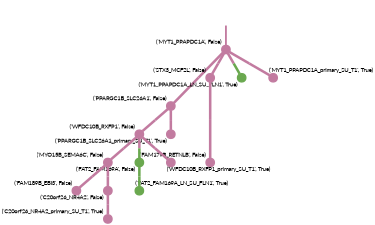 strict digraph  {
graph[splines=false]; nodesep=0.7; rankdir=TB; ranksep=0.6; forcelabels=true; dpi=600; size=2.5;
0 [color="#c27ba0ff", fillcolor="#c27ba0ff", fixedsize=true, fontname=Lato, fontsize="12pt", height="0.25", label="", penwidth=3, shape=circle, style=filled, xlabel="('MYT1_PPAPDC1A', False)"];
2 [color="#c27ba0ff", fillcolor="#c27ba0ff", fixedsize=true, fontname=Lato, fontsize="12pt", height="0.25", label="", penwidth=3, shape=circle, style=filled, xlabel="('PPARGC1B_SLC26A1', False)"];
3 [color="#c27ba0ff", fillcolor="#c27ba0ff", fixedsize=true, fontname=Lato, fontsize="12pt", height="0.25", label="", penwidth=3, shape=circle, style=filled, xlabel="('STX3_MCF2L', False)"];
9 [color="#6aa84fff", fillcolor="#6aa84fff", fixedsize=true, fontname=Lato, fontsize="12pt", height="0.25", label="", penwidth=3, shape=circle, style=filled, xlabel="('MYT1_PPAPDC1A_LN_SU_FLN1', True)"];
11 [color="#c27ba0ff", fillcolor="#c27ba0ff", fixedsize=true, fontname=Lato, fontsize="12pt", height="0.25", label="", penwidth=3, shape=circle, style=filled, xlabel="('MYT1_PPAPDC1A_primary_SU_T1', True)"];
4 [color="#c27ba0ff", fillcolor="#c27ba0ff", fixedsize=true, fontname=Lato, fontsize="12pt", height="0.25", label="", penwidth=3, shape=circle, style=filled, xlabel="('WFDC10B_RXFP1', False)"];
12 [color="#c27ba0ff", fillcolor="#c27ba0ff", fixedsize=true, fontname=Lato, fontsize="12pt", height="0.25", label="", penwidth=3, shape=circle, style=filled, xlabel="('PPARGC1B_SLC26A1_primary_SU_T1', True)"];
1 [color="#c27ba0ff", fillcolor="#c27ba0ff", fixedsize=true, fontname=Lato, fontsize="12pt", height="0.25", label="", penwidth=3, shape=circle, style=filled, xlabel="('FAM179B_RETNLB', False)"];
5 [color="#c27ba0ff", fillcolor="#c27ba0ff", fixedsize=true, fontname=Lato, fontsize="12pt", height="0.25", label="", penwidth=3, shape=circle, style=filled, xlabel="('MYO15B_SEMA6C', False)"];
7 [color="#6aa84fff", fillcolor="#6aa84fff", fixedsize=true, fontname=Lato, fontsize="12pt", height="0.25", label="", penwidth=3, shape=circle, style=filled, xlabel="('FAT2_FAM169A', False)"];
13 [color="#c27ba0ff", fillcolor="#c27ba0ff", fixedsize=true, fontname=Lato, fontsize="12pt", height="0.25", label="", penwidth=3, shape=circle, style=filled, xlabel="('WFDC10B_RXFP1_primary_SU_T1', True)"];
6 [color="#c27ba0ff", fillcolor="#c27ba0ff", fixedsize=true, fontname=Lato, fontsize="12pt", height="0.25", label="", penwidth=3, shape=circle, style=filled, xlabel="('FAM189B_EBI3', False)"];
8 [color="#c27ba0ff", fillcolor="#c27ba0ff", fixedsize=true, fontname=Lato, fontsize="12pt", height="0.25", label="", penwidth=3, shape=circle, style=filled, xlabel="('C20orf26_NR4A2', False)"];
10 [color="#6aa84fff", fillcolor="#6aa84fff", fixedsize=true, fontname=Lato, fontsize="12pt", height="0.25", label="", penwidth=3, shape=circle, style=filled, xlabel="('FAT2_FAM169A_LN_SU_FLN1', True)"];
14 [color="#c27ba0ff", fillcolor="#c27ba0ff", fixedsize=true, fontname=Lato, fontsize="12pt", height="0.25", label="", penwidth=3, shape=circle, style=filled, xlabel="('C20orf26_NR4A2_primary_SU_T1', True)"];
normal [label="", penwidth=3, style=invis, xlabel="('MYT1_PPAPDC1A', False)"];
0 -> 2  [arrowsize=0, color="#c27ba0ff;0.5:#c27ba0ff", minlen="2.629629611968994", penwidth="5.5", style=solid];
0 -> 3  [arrowsize=0, color="#c27ba0ff;0.5:#c27ba0ff", minlen="1.888888955116272", penwidth="5.5", style=solid];
0 -> 9  [arrowsize=0, color="#c27ba0ff;0.5:#6aa84fff", minlen="1.185185194015503", penwidth="5.5", style=solid];
0 -> 11  [arrowsize=0, color="#c27ba0ff;0.5:#c27ba0ff", minlen="1.185185194015503", penwidth="5.5", style=solid];
2 -> 4  [arrowsize=0, color="#c27ba0ff;0.5:#c27ba0ff", minlen="1.6666667461395264", penwidth="5.5", style=solid];
2 -> 12  [arrowsize=0, color="#c27ba0ff;0.5:#c27ba0ff", minlen="1.185185194015503", penwidth="5.5", style=solid];
3 -> 1  [arrowsize=0, color="#c27ba0ff;0.5:#c27ba0ff", minlen="3.0", penwidth="5.5", style=solid];
4 -> 5  [arrowsize=0, color="#c27ba0ff;0.5:#c27ba0ff", minlen="1.6666667461395264", penwidth="5.5", style=solid];
4 -> 7  [arrowsize=0, color="#c27ba0ff;0.5:#6aa84fff", minlen="1.4444444179534912", penwidth="5.5", style=solid];
4 -> 13  [arrowsize=0, color="#c27ba0ff;0.5:#c27ba0ff", minlen="1.185185194015503", penwidth="5.5", style=solid];
5 -> 6  [arrowsize=0, color="#c27ba0ff;0.5:#c27ba0ff", minlen="1.5925925970077515", penwidth="5.5", style=solid];
5 -> 8  [arrowsize=0, color="#c27ba0ff;0.5:#c27ba0ff", minlen="1.3703703880310059", penwidth="5.5", style=solid];
7 -> 10  [arrowsize=0, color="#6aa84fff;0.5:#6aa84fff", minlen="1.185185194015503", penwidth="5.5", style=solid];
8 -> 14  [arrowsize=0, color="#c27ba0ff;0.5:#c27ba0ff", minlen="1.185185194015503", penwidth="5.5", style=solid];
normal -> 0  [arrowsize=0, color="#c27ba0ff", label="", penwidth=4, style=solid];
}
